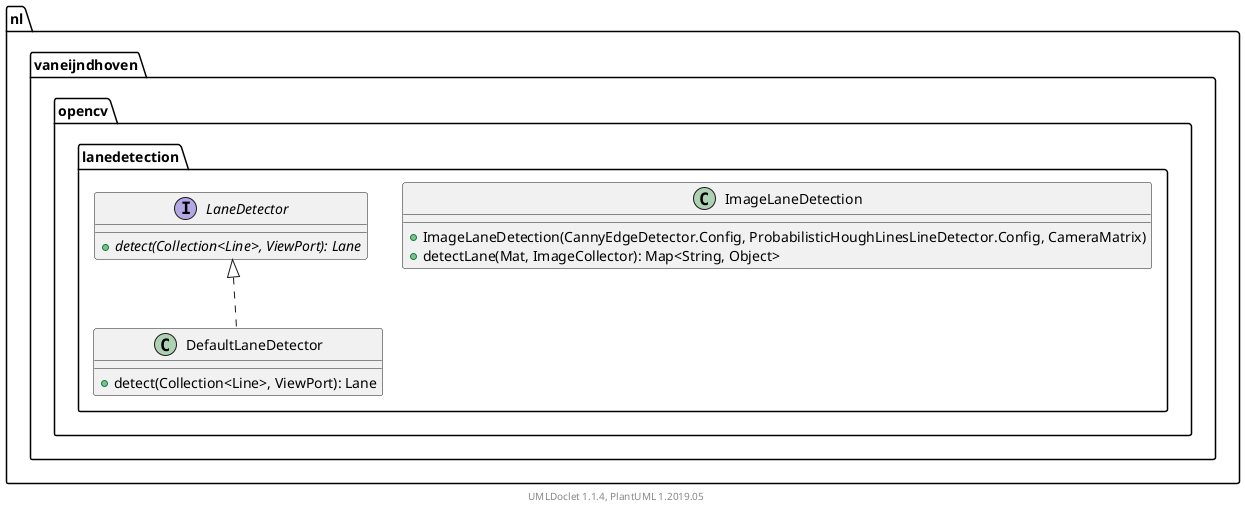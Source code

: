 @startuml

    namespace nl.vaneijndhoven.opencv.lanedetection {

        class DefaultLaneDetector [[DefaultLaneDetector.html]] {
            +detect(Collection<Line>, ViewPort): Lane
        }

        class ImageLaneDetection [[ImageLaneDetection.html]] {
            +ImageLaneDetection(CannyEdgeDetector.Config, ProbabilisticHoughLinesLineDetector.Config, CameraMatrix)
            +detectLane(Mat, ImageCollector): Map<String, Object>
        }

        interface LaneDetector [[LaneDetector.html]] {
            {abstract} +detect(Collection<Line>, ViewPort): Lane
        }

        LaneDetector <|.. DefaultLaneDetector

    }


    center footer UMLDoclet 1.1.4, PlantUML 1.2019.05
@enduml

